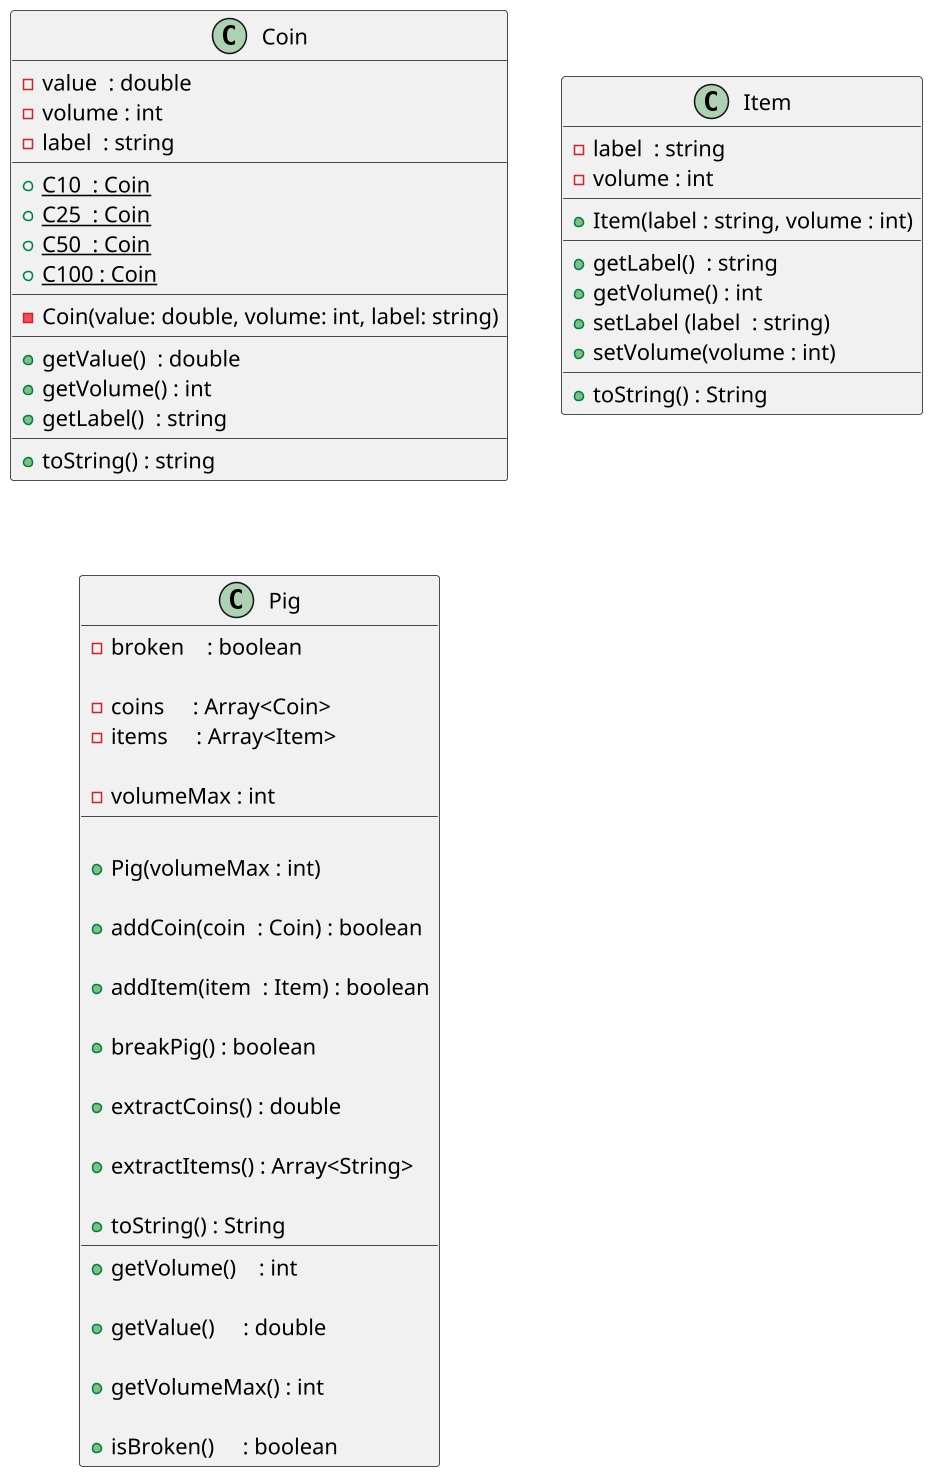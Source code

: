 '--
@startuml

skinparam defaultFontName Hasklig
skinparam dpi 150

'==

class Coin {
  - value  : double
  - volume : int
  - label  : string
  __
  ' static const Coin C10; //c++
  + {static} C10  : Coin
  + {static} C25  : Coin
  + {static} C50  : Coin
  + {static} C100 : Coin
  __
  - Coin(value: double, volume: int, label: string)
  __
  + getValue()  : double
  + getVolume() : int
  + getLabel()  : string
  __
  ' retorna value:volume
  + toString() : string
}

class Item {
  - label  : string
  - volume : int
  __
  + Item(label : string, volume : int)
  __
  + getLabel()  : string
  + getVolume() : int
  + setLabel (label  : string)
  + setVolume(volume : int)
  __
  ' retorna label:volume
  + toString() : String
}

class Pig {
  - broken    : boolean

  - coins     : Array<Coin>
  - items     : Array<Item>

  - volumeMax : int
  __
  
  ' inicializa o volumeMax
  + Pig(volumeMax : int)
  
  ' se nao estiver quebrado e couber, adicione a moeda ao vetor de moedas
  + addCoin(coin  : Coin) : boolean
  
  ' se não estiver quebrado e couber, adicione o item ao vetor de itens
  + addItem(item  : Item) : boolean
  
  ' se o porco não estiver quebrado, quebre o porco
  + breakPig() : boolean
  
  ' se estiver quebrado, pegue e retorne as moedas
  ' se não estiver quebrado, retorne um vetor vazio
  + extractCoins() : double
  
  ' se estiver quebrado, pegue e retorne os itens
  ' se não estiver quebrado, retorne um vetor vazio
  + extractItems() : Array<String>
  
  ' retorna uma string com uma lista de itens, valor, volume / volumeMax, 
  ' e se o porquinho está quebrado ou não
  + toString() : String
  __
  ' se estiver quebrado
    ' retorne zero
  ' se não estiver quebrado
    ' percorre o vetor de moedas e o vetor de itens somando o volume de cada um
  + getVolume()    : int

  ' percorre o vetor de moedas somando o valor de cada moeda
  + getValue()     : double

  ' retorna o volumeMax
  + getVolumeMax() : int

  ' retorna se o porquinho está quebrado ou não
  + isBroken()     : boolean
}
'--
@enduml
